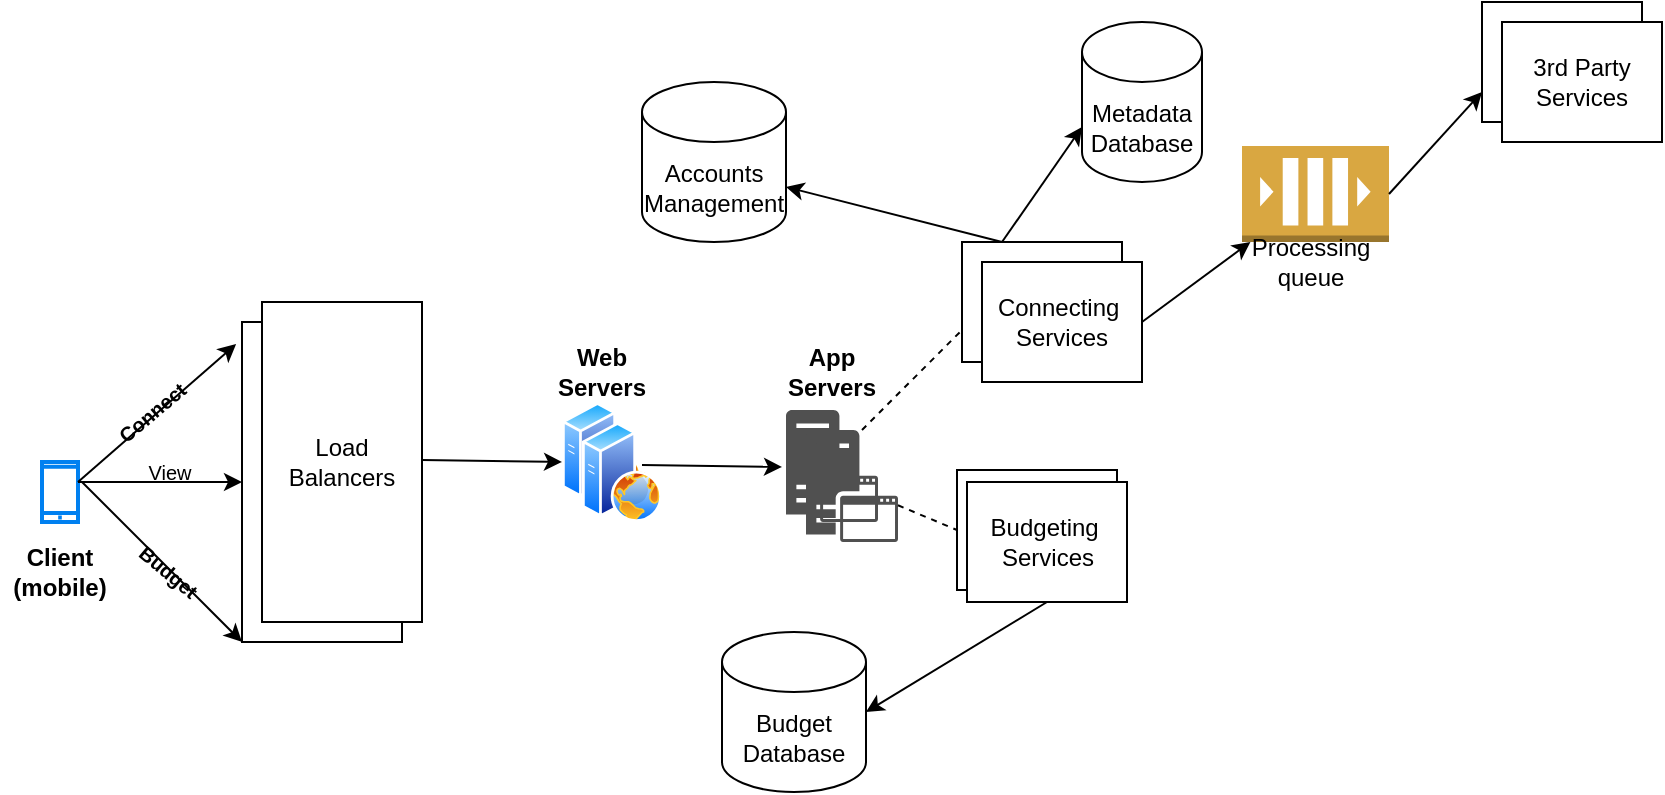 <mxfile version="21.3.3" type="github">
  <diagram name="Page-1" id="olqSWqRXzHIB4cULuqAW">
    <mxGraphModel dx="1114" dy="623" grid="1" gridSize="10" guides="1" tooltips="1" connect="1" arrows="1" fold="1" page="1" pageScale="1" pageWidth="850" pageHeight="1100" math="0" shadow="0">
      <root>
        <mxCell id="0" />
        <mxCell id="1" parent="0" />
        <mxCell id="9a4tzCcHa9XNULe0p6B0-1" value="" style="html=1;verticalLabelPosition=bottom;align=center;labelBackgroundColor=#ffffff;verticalAlign=top;strokeWidth=2;strokeColor=#0080F0;shadow=0;dashed=0;shape=mxgraph.ios7.icons.smartphone;" vertex="1" parent="1">
          <mxGeometry x="30" y="300" width="18" height="30" as="geometry" />
        </mxCell>
        <mxCell id="9a4tzCcHa9XNULe0p6B0-2" value="" style="endArrow=classic;html=1;rounded=0;entryX=-0.037;entryY=0.069;entryDx=0;entryDy=0;entryPerimeter=0;" edge="1" parent="1" target="9a4tzCcHa9XNULe0p6B0-7">
          <mxGeometry width="50" height="50" relative="1" as="geometry">
            <mxPoint x="48" y="310" as="sourcePoint" />
            <mxPoint x="130" y="260" as="targetPoint" />
          </mxGeometry>
        </mxCell>
        <mxCell id="9a4tzCcHa9XNULe0p6B0-3" value="" style="endArrow=classic;html=1;rounded=0;entryX=0;entryY=0.5;entryDx=0;entryDy=0;" edge="1" parent="1" target="9a4tzCcHa9XNULe0p6B0-7">
          <mxGeometry width="50" height="50" relative="1" as="geometry">
            <mxPoint x="48" y="310" as="sourcePoint" />
            <mxPoint x="108" y="350" as="targetPoint" />
          </mxGeometry>
        </mxCell>
        <mxCell id="9a4tzCcHa9XNULe0p6B0-4" value="" style="image;aspect=fixed;perimeter=ellipsePerimeter;html=1;align=center;shadow=0;dashed=0;spacingTop=3;image=img/lib/active_directory/web_server.svg;" vertex="1" parent="1">
          <mxGeometry x="290" y="270" width="40" height="50" as="geometry" />
        </mxCell>
        <mxCell id="9a4tzCcHa9XNULe0p6B0-5" value="&lt;b&gt;Client&lt;br&gt;(mobile)&lt;/b&gt;" style="text;html=1;strokeColor=none;fillColor=none;align=center;verticalAlign=middle;whiteSpace=wrap;rounded=0;" vertex="1" parent="1">
          <mxGeometry x="9" y="340" width="60" height="30" as="geometry" />
        </mxCell>
        <mxCell id="9a4tzCcHa9XNULe0p6B0-6" value="&lt;b&gt;Web Servers&lt;/b&gt;" style="text;html=1;strokeColor=none;fillColor=none;align=center;verticalAlign=middle;whiteSpace=wrap;rounded=0;" vertex="1" parent="1">
          <mxGeometry x="280" y="240" width="60" height="30" as="geometry" />
        </mxCell>
        <mxCell id="9a4tzCcHa9XNULe0p6B0-7" value="Load&lt;br&gt;Balancers" style="rounded=0;whiteSpace=wrap;html=1;" vertex="1" parent="1">
          <mxGeometry x="130" y="230" width="80" height="160" as="geometry" />
        </mxCell>
        <mxCell id="9a4tzCcHa9XNULe0p6B0-9" value="Load&lt;br&gt;Balancers" style="rounded=0;whiteSpace=wrap;html=1;" vertex="1" parent="1">
          <mxGeometry x="140" y="220" width="80" height="160" as="geometry" />
        </mxCell>
        <mxCell id="9a4tzCcHa9XNULe0p6B0-14" value="" style="image;aspect=fixed;perimeter=ellipsePerimeter;html=1;align=center;shadow=0;dashed=0;spacingTop=3;image=img/lib/active_directory/web_server.svg;" vertex="1" parent="1">
          <mxGeometry x="300" y="280" width="40" height="50" as="geometry" />
        </mxCell>
        <mxCell id="9a4tzCcHa9XNULe0p6B0-15" value="" style="endArrow=classic;html=1;rounded=0;entryX=0;entryY=1;entryDx=0;entryDy=0;" edge="1" parent="1" target="9a4tzCcHa9XNULe0p6B0-7">
          <mxGeometry width="50" height="50" relative="1" as="geometry">
            <mxPoint x="50" y="310" as="sourcePoint" />
            <mxPoint x="137" y="251" as="targetPoint" />
          </mxGeometry>
        </mxCell>
        <mxCell id="9a4tzCcHa9XNULe0p6B0-16" value="&lt;b&gt;&lt;font style=&quot;font-size: 10px;&quot;&gt;Connect&lt;/font&gt;&lt;/b&gt;" style="text;html=1;strokeColor=none;fillColor=none;align=center;verticalAlign=middle;whiteSpace=wrap;rounded=0;rotation=320;" vertex="1" parent="1">
          <mxGeometry x="60" y="250" width="50" height="50" as="geometry" />
        </mxCell>
        <mxCell id="9a4tzCcHa9XNULe0p6B0-17" value="&lt;b&gt;&lt;font style=&quot;font-size: 10px;&quot;&gt;Budget&lt;/font&gt;&lt;/b&gt;" style="text;html=1;strokeColor=none;fillColor=none;align=center;verticalAlign=middle;whiteSpace=wrap;rounded=0;rotation=40;" vertex="1" parent="1">
          <mxGeometry x="73.27" y="325" width="41" height="60" as="geometry" />
        </mxCell>
        <mxCell id="9a4tzCcHa9XNULe0p6B0-20" value="&lt;font style=&quot;font-size: 10px;&quot;&gt;View&lt;/font&gt;" style="text;html=1;strokeColor=none;fillColor=none;align=center;verticalAlign=middle;whiteSpace=wrap;rounded=0;" vertex="1" parent="1">
          <mxGeometry x="63.77" y="290" width="60" height="30" as="geometry" />
        </mxCell>
        <mxCell id="9a4tzCcHa9XNULe0p6B0-22" value="" style="endArrow=classic;html=1;rounded=0;" edge="1" parent="1">
          <mxGeometry width="50" height="50" relative="1" as="geometry">
            <mxPoint x="220" y="299" as="sourcePoint" />
            <mxPoint x="290" y="300" as="targetPoint" />
          </mxGeometry>
        </mxCell>
        <mxCell id="9a4tzCcHa9XNULe0p6B0-23" value="" style="sketch=0;pointerEvents=1;shadow=0;dashed=0;html=1;strokeColor=none;fillColor=#505050;labelPosition=center;verticalLabelPosition=bottom;verticalAlign=top;outlineConnect=0;align=center;shape=mxgraph.office.servers.application_server;" vertex="1" parent="1">
          <mxGeometry x="402" y="274" width="46" height="56" as="geometry" />
        </mxCell>
        <mxCell id="9a4tzCcHa9XNULe0p6B0-26" value="&lt;b&gt;App Servers&lt;/b&gt;" style="text;html=1;strokeColor=none;fillColor=none;align=center;verticalAlign=middle;whiteSpace=wrap;rounded=0;" vertex="1" parent="1">
          <mxGeometry x="395" y="240" width="60" height="30" as="geometry" />
        </mxCell>
        <mxCell id="9a4tzCcHa9XNULe0p6B0-27" value="" style="endArrow=classic;html=1;rounded=0;" edge="1" parent="1">
          <mxGeometry width="50" height="50" relative="1" as="geometry">
            <mxPoint x="330" y="301.5" as="sourcePoint" />
            <mxPoint x="400" y="302.5" as="targetPoint" />
          </mxGeometry>
        </mxCell>
        <mxCell id="9a4tzCcHa9XNULe0p6B0-28" value="" style="sketch=0;pointerEvents=1;shadow=0;dashed=0;html=1;strokeColor=none;fillColor=#505050;labelPosition=center;verticalLabelPosition=bottom;verticalAlign=top;outlineConnect=0;align=center;shape=mxgraph.office.servers.application_server;" vertex="1" parent="1">
          <mxGeometry x="412" y="284" width="46" height="56" as="geometry" />
        </mxCell>
        <mxCell id="9a4tzCcHa9XNULe0p6B0-30" value="" style="endArrow=none;dashed=1;html=1;rounded=0;" edge="1" parent="1">
          <mxGeometry width="50" height="50" relative="1" as="geometry">
            <mxPoint x="440" y="284" as="sourcePoint" />
            <mxPoint x="490" y="234" as="targetPoint" />
          </mxGeometry>
        </mxCell>
        <mxCell id="9a4tzCcHa9XNULe0p6B0-31" value="&amp;nbsp;Connecting&amp;nbsp;&lt;br&gt;Services" style="rounded=0;whiteSpace=wrap;html=1;" vertex="1" parent="1">
          <mxGeometry x="490" y="190" width="80" height="60" as="geometry" />
        </mxCell>
        <mxCell id="9a4tzCcHa9XNULe0p6B0-32" value="Connecting&amp;nbsp;&lt;br&gt;Services" style="rounded=0;whiteSpace=wrap;html=1;" vertex="1" parent="1">
          <mxGeometry x="500" y="200" width="80" height="60" as="geometry" />
        </mxCell>
        <mxCell id="9a4tzCcHa9XNULe0p6B0-33" value="Budgeting&amp;nbsp;&lt;br&gt;Services" style="rounded=0;whiteSpace=wrap;html=1;" vertex="1" parent="1">
          <mxGeometry x="487.5" y="304" width="80" height="60" as="geometry" />
        </mxCell>
        <mxCell id="9a4tzCcHa9XNULe0p6B0-34" value="Budgeting&amp;nbsp;&lt;br&gt;Services" style="rounded=0;whiteSpace=wrap;html=1;" vertex="1" parent="1">
          <mxGeometry x="492.5" y="310" width="80" height="60" as="geometry" />
        </mxCell>
        <mxCell id="9a4tzCcHa9XNULe0p6B0-36" value="" style="endArrow=none;dashed=1;html=1;rounded=0;entryX=0;entryY=0.5;entryDx=0;entryDy=0;" edge="1" parent="1" source="9a4tzCcHa9XNULe0p6B0-28" target="9a4tzCcHa9XNULe0p6B0-33">
          <mxGeometry width="50" height="50" relative="1" as="geometry">
            <mxPoint x="450" y="294" as="sourcePoint" />
            <mxPoint x="500" y="244" as="targetPoint" />
          </mxGeometry>
        </mxCell>
        <mxCell id="9a4tzCcHa9XNULe0p6B0-39" value="" style="outlineConnect=0;dashed=0;verticalLabelPosition=bottom;verticalAlign=top;align=center;html=1;shape=mxgraph.aws3.queue;fillColor=#D9A741;gradientColor=none;" vertex="1" parent="1">
          <mxGeometry x="630" y="142" width="73.5" height="48" as="geometry" />
        </mxCell>
        <mxCell id="9a4tzCcHa9XNULe0p6B0-40" value="" style="endArrow=classic;html=1;rounded=0;" edge="1" parent="1" target="9a4tzCcHa9XNULe0p6B0-39">
          <mxGeometry width="50" height="50" relative="1" as="geometry">
            <mxPoint x="580" y="230" as="sourcePoint" />
            <mxPoint x="650" y="231" as="targetPoint" />
          </mxGeometry>
        </mxCell>
        <mxCell id="9a4tzCcHa9XNULe0p6B0-42" value="3rd Party Services" style="rounded=0;whiteSpace=wrap;html=1;" vertex="1" parent="1">
          <mxGeometry x="750" y="70" width="80" height="60" as="geometry" />
        </mxCell>
        <mxCell id="9a4tzCcHa9XNULe0p6B0-43" value="3rd Party Services" style="rounded=0;whiteSpace=wrap;html=1;" vertex="1" parent="1">
          <mxGeometry x="760" y="80" width="80" height="60" as="geometry" />
        </mxCell>
        <mxCell id="9a4tzCcHa9XNULe0p6B0-45" value="" style="endArrow=classic;html=1;rounded=0;entryX=0;entryY=0.75;entryDx=0;entryDy=0;exitX=1;exitY=0.5;exitDx=0;exitDy=0;exitPerimeter=0;" edge="1" parent="1" source="9a4tzCcHa9XNULe0p6B0-39" target="9a4tzCcHa9XNULe0p6B0-42">
          <mxGeometry width="50" height="50" relative="1" as="geometry">
            <mxPoint x="713.5" y="176" as="sourcePoint" />
            <mxPoint x="644" y="200" as="targetPoint" />
          </mxGeometry>
        </mxCell>
        <mxCell id="9a4tzCcHa9XNULe0p6B0-47" value="Accounts&lt;br&gt;Management" style="shape=cylinder3;whiteSpace=wrap;html=1;boundedLbl=1;backgroundOutline=1;size=15;" vertex="1" parent="1">
          <mxGeometry x="330" y="110" width="72" height="80" as="geometry" />
        </mxCell>
        <mxCell id="9a4tzCcHa9XNULe0p6B0-49" value="" style="endArrow=classic;html=1;rounded=0;exitX=0.25;exitY=0;exitDx=0;exitDy=0;entryX=1;entryY=0;entryDx=0;entryDy=52.5;entryPerimeter=0;" edge="1" parent="1" source="9a4tzCcHa9XNULe0p6B0-31" target="9a4tzCcHa9XNULe0p6B0-47">
          <mxGeometry width="50" height="50" relative="1" as="geometry">
            <mxPoint x="590" y="240" as="sourcePoint" />
            <mxPoint x="644" y="200" as="targetPoint" />
          </mxGeometry>
        </mxCell>
        <mxCell id="9a4tzCcHa9XNULe0p6B0-50" value="Metadata&lt;br&gt;Database" style="shape=cylinder3;whiteSpace=wrap;html=1;boundedLbl=1;backgroundOutline=1;size=15;" vertex="1" parent="1">
          <mxGeometry x="550" y="80" width="60" height="80" as="geometry" />
        </mxCell>
        <mxCell id="9a4tzCcHa9XNULe0p6B0-51" value="Budget&lt;br&gt;Database" style="shape=cylinder3;whiteSpace=wrap;html=1;boundedLbl=1;backgroundOutline=1;size=15;" vertex="1" parent="1">
          <mxGeometry x="370" y="385" width="72" height="80" as="geometry" />
        </mxCell>
        <mxCell id="9a4tzCcHa9XNULe0p6B0-52" value="" style="endArrow=classic;html=1;rounded=0;exitX=0.5;exitY=1;exitDx=0;exitDy=0;entryX=1;entryY=0.5;entryDx=0;entryDy=0;entryPerimeter=0;" edge="1" parent="1" source="9a4tzCcHa9XNULe0p6B0-34" target="9a4tzCcHa9XNULe0p6B0-51">
          <mxGeometry width="50" height="50" relative="1" as="geometry">
            <mxPoint x="560" y="200" as="sourcePoint" />
            <mxPoint x="480" y="153" as="targetPoint" />
          </mxGeometry>
        </mxCell>
        <mxCell id="9a4tzCcHa9XNULe0p6B0-53" value="" style="endArrow=classic;html=1;rounded=0;exitX=0.25;exitY=0;exitDx=0;exitDy=0;entryX=0;entryY=0;entryDx=0;entryDy=52.5;entryPerimeter=0;" edge="1" parent="1" source="9a4tzCcHa9XNULe0p6B0-31" target="9a4tzCcHa9XNULe0p6B0-50">
          <mxGeometry width="50" height="50" relative="1" as="geometry">
            <mxPoint x="560" y="200" as="sourcePoint" />
            <mxPoint x="432" y="163" as="targetPoint" />
          </mxGeometry>
        </mxCell>
        <mxCell id="9a4tzCcHa9XNULe0p6B0-55" value="Processing&lt;br&gt;queue" style="text;html=1;align=center;verticalAlign=middle;resizable=0;points=[];autosize=1;strokeColor=none;fillColor=none;" vertex="1" parent="1">
          <mxGeometry x="623.5" y="180" width="80" height="40" as="geometry" />
        </mxCell>
      </root>
    </mxGraphModel>
  </diagram>
</mxfile>
